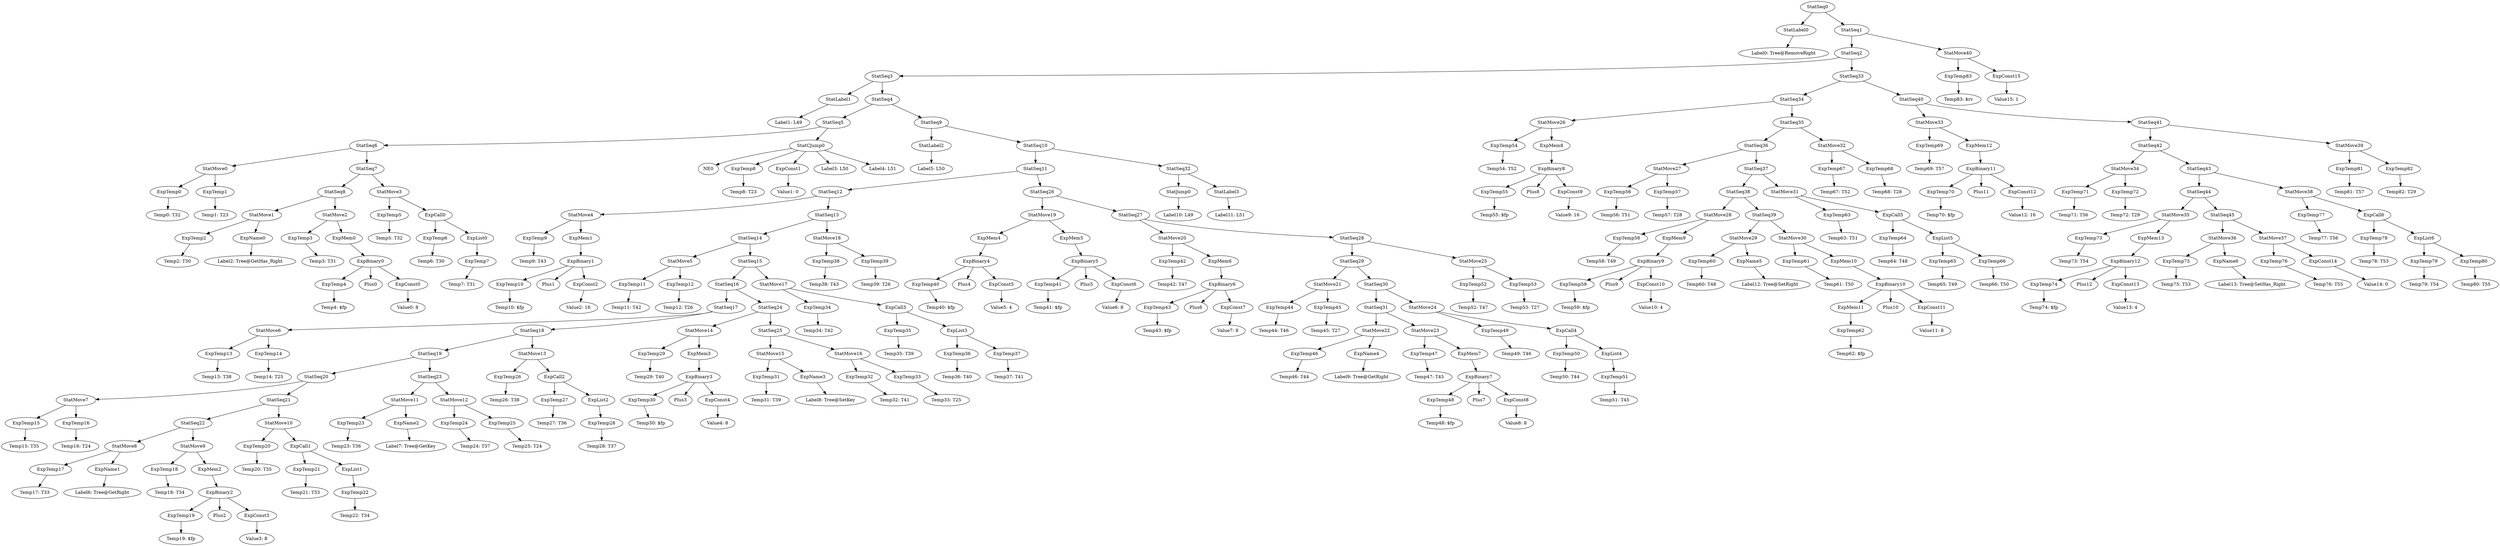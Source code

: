 digraph {
	ordering = out;
	ExpConst15 -> "Value15: 1";
	ExpTemp83 -> "Temp83: $rv";
	ExpTemp82 -> "Temp82: T29";
	ExpTemp79 -> "Temp79: T54";
	ExpCall6 -> ExpTemp78;
	ExpCall6 -> ExpList6;
	StatMove37 -> ExpTemp76;
	StatMove37 -> ExpConst14;
	StatSeq45 -> StatMove36;
	StatSeq45 -> StatMove37;
	StatSeq43 -> StatSeq44;
	StatSeq43 -> StatMove38;
	StatMove36 -> ExpTemp75;
	StatMove36 -> ExpName6;
	ExpTemp75 -> "Temp75: T53";
	StatMove35 -> ExpTemp73;
	StatMove35 -> ExpMem13;
	ExpTemp73 -> "Temp73: T54";
	ExpTemp71 -> "Temp71: T56";
	StatSeq40 -> StatMove33;
	StatSeq40 -> StatSeq41;
	ExpMem12 -> ExpBinary11;
	ExpConst12 -> "Value12: 16";
	ExpBinary11 -> ExpTemp70;
	ExpBinary11 -> Plus11;
	ExpBinary11 -> ExpConst12;
	ExpTemp70 -> "Temp70: $fp";
	StatMove33 -> ExpTemp69;
	StatMove33 -> ExpMem12;
	ExpTemp68 -> "Temp68: T28";
	ExpList6 -> ExpTemp79;
	ExpList6 -> ExpTemp80;
	ExpName3 -> "Label8: Tree@SetKey";
	StatMove28 -> ExpTemp58;
	StatMove28 -> ExpMem9;
	ExpMem3 -> ExpBinary3;
	ExpConst4 -> "Value4: 8";
	ExpTemp29 -> "Temp29: T40";
	StatSeq16 -> StatSeq17;
	StatSeq16 -> StatSeq24;
	ExpTemp81 -> "Temp81: T57";
	StatSeq7 -> StatSeq8;
	StatSeq7 -> StatMove3;
	ExpList2 -> ExpTemp28;
	StatMove13 -> ExpTemp26;
	StatMove13 -> ExpCall2;
	StatSeq10 -> StatSeq11;
	StatSeq10 -> StatSeq32;
	ExpTemp26 -> "Temp26: T38";
	StatMove39 -> ExpTemp81;
	StatMove39 -> ExpTemp82;
	ExpTemp41 -> "Temp41: $fp";
	ExpTemp25 -> "Temp25: T24";
	ExpCall1 -> ExpTemp21;
	ExpCall1 -> ExpList1;
	StatSeq39 -> StatMove29;
	StatSeq39 -> StatMove30;
	ExpTemp20 -> "Temp20: T35";
	ExpTemp77 -> "Temp77: T56";
	ExpName0 -> "Label2: Tree@GetHas_Right";
	ExpConst8 -> "Value8: 8";
	StatSeq21 -> StatSeq22;
	StatSeq21 -> StatMove10;
	ExpTemp30 -> "Temp30: $fp";
	ExpTemp48 -> "Temp48: $fp";
	ExpConst3 -> "Value3: 8";
	ExpTemp17 -> "Temp17: T33";
	ExpTemp23 -> "Temp23: T36";
	StatSeq13 -> StatSeq14;
	StatSeq13 -> StatMove18;
	ExpTemp16 -> "Temp16: T24";
	ExpTemp72 -> "Temp72: T29";
	StatMove15 -> ExpTemp31;
	StatMove15 -> ExpName3;
	StatSeq41 -> StatSeq42;
	StatSeq41 -> StatMove39;
	StatSeq18 -> StatSeq19;
	StatSeq18 -> StatMove13;
	StatLabel3 -> "Label11: L51";
	ExpTemp11 -> "Temp11: T42";
	StatSeq31 -> StatMove22;
	StatSeq31 -> StatMove23;
	StatSeq0 -> StatLabel0;
	StatSeq0 -> StatSeq1;
	ExpTemp39 -> "Temp39: T26";
	ExpTemp1 -> "Temp1: T23";
	ExpList1 -> ExpTemp22;
	ExpBinary4 -> ExpTemp40;
	ExpBinary4 -> Plus4;
	ExpBinary4 -> ExpConst5;
	StatMove29 -> ExpTemp60;
	StatMove29 -> ExpName5;
	ExpTemp65 -> "Temp65: T49";
	ExpTemp15 -> "Temp15: T35";
	ExpTemp76 -> "Temp76: T55";
	ExpTemp14 -> "Temp14: T25";
	StatMove12 -> ExpTemp24;
	StatMove12 -> ExpTemp25;
	StatMove9 -> ExpTemp18;
	StatMove9 -> ExpMem2;
	StatMove4 -> ExpTemp9;
	StatMove4 -> ExpMem1;
	StatLabel2 -> "Label5: L50";
	StatMove5 -> ExpTemp11;
	StatMove5 -> ExpTemp12;
	ExpConst14 -> "Value14: 0";
	ExpConst9 -> "Value9: 16";
	ExpTemp22 -> "Temp22: T34";
	StatMove27 -> ExpTemp56;
	StatMove27 -> ExpTemp57;
	ExpConst0 -> "Value0: 8";
	StatMove38 -> ExpTemp77;
	StatMove38 -> ExpCall6;
	ExpBinary0 -> ExpTemp4;
	ExpBinary0 -> Plus0;
	ExpBinary0 -> ExpConst0;
	ExpTemp32 -> "Temp32: T41";
	ExpTemp33 -> "Temp33: T25";
	ExpTemp12 -> "Temp12: T26";
	ExpTemp35 -> "Temp35: T39";
	StatMove23 -> ExpTemp47;
	StatMove23 -> ExpMem7;
	StatSeq12 -> StatMove4;
	StatSeq12 -> StatSeq13;
	ExpTemp4 -> "Temp4: $fp";
	StatSeq8 -> StatMove1;
	StatSeq8 -> StatMove2;
	StatMove17 -> ExpTemp34;
	StatMove17 -> ExpCall3;
	ExpBinary2 -> ExpTemp19;
	ExpBinary2 -> Plus2;
	ExpBinary2 -> ExpConst3;
	ExpTemp74 -> "Temp74: $fp";
	StatLabel0 -> "Label0: Tree@RemoveRight";
	ExpTemp53 -> "Temp53: T27";
	ExpTemp19 -> "Temp19: $fp";
	StatSeq17 -> StatMove6;
	StatSeq17 -> StatSeq18;
	StatSeq1 -> StatSeq2;
	StatSeq1 -> StatMove40;
	StatSeq30 -> StatSeq31;
	StatSeq30 -> StatMove24;
	ExpName2 -> "Label7: Tree@GetKey";
	StatMove2 -> ExpTemp3;
	StatMove2 -> ExpMem0;
	ExpTemp54 -> "Temp54: T52";
	ExpTemp2 -> "Temp2: T30";
	ExpTemp51 -> "Temp51: T45";
	ExpTemp10 -> "Temp10: $fp";
	ExpMem10 -> ExpBinary10;
	StatMove7 -> ExpTemp15;
	StatMove7 -> ExpTemp16;
	ExpTemp7 -> "Temp7: T31";
	StatSeq3 -> StatLabel1;
	StatSeq3 -> StatSeq4;
	StatSeq32 -> StatJump0;
	StatSeq32 -> StatLabel3;
	ExpTemp28 -> "Temp28: T37";
	StatMove8 -> ExpTemp17;
	StatMove8 -> ExpName1;
	StatMove34 -> ExpTemp71;
	StatMove34 -> ExpTemp72;
	ExpTemp59 -> "Temp59: $fp";
	StatMove0 -> ExpTemp0;
	StatMove0 -> ExpTemp1;
	ExpName1 -> "Label6: Tree@GetRight";
	ExpMem13 -> ExpBinary12;
	StatSeq14 -> StatMove5;
	StatSeq14 -> StatSeq15;
	StatLabel1 -> "Label1: L49";
	ExpTemp27 -> "Temp27: T36";
	ExpList4 -> ExpTemp51;
	StatMove14 -> ExpTemp29;
	StatMove14 -> ExpMem3;
	StatSeq35 -> StatSeq36;
	StatSeq35 -> StatMove32;
	ExpCall0 -> ExpTemp6;
	ExpCall0 -> ExpList0;
	StatSeq9 -> StatLabel2;
	StatSeq9 -> StatSeq10;
	StatMove1 -> ExpTemp2;
	StatMove1 -> ExpName0;
	StatSeq5 -> StatSeq6;
	StatSeq5 -> StatCJump0;
	ExpTemp21 -> "Temp21: T33";
	ExpConst7 -> "Value7: 8";
	ExpTemp18 -> "Temp18: T34";
	ExpTemp8 -> "Temp8: T23";
	StatCJump0 -> NE0;
	StatCJump0 -> ExpTemp8;
	StatCJump0 -> ExpConst1;
	StatCJump0 -> "Label3: L50";
	StatCJump0 -> "Label4: L51";
	ExpList0 -> ExpTemp7;
	StatSeq23 -> StatMove11;
	StatSeq23 -> StatMove12;
	ExpTemp66 -> "Temp66: T50";
	ExpConst1 -> "Value1: 0";
	ExpTemp45 -> "Temp45: T27";
	StatMove3 -> ExpTemp5;
	StatMove3 -> ExpCall0;
	StatSeq25 -> StatMove15;
	StatSeq25 -> StatMove16;
	StatSeq22 -> StatMove8;
	StatSeq22 -> StatMove9;
	StatSeq19 -> StatSeq20;
	StatSeq19 -> StatSeq23;
	StatSeq20 -> StatMove7;
	StatSeq20 -> StatSeq21;
	StatSeq42 -> StatMove34;
	StatSeq42 -> StatSeq43;
	ExpMem2 -> ExpBinary2;
	StatSeq11 -> StatSeq12;
	StatSeq11 -> StatSeq26;
	StatMove30 -> ExpTemp61;
	StatMove30 -> ExpMem10;
	StatMove40 -> ExpTemp83;
	StatMove40 -> ExpConst15;
	ExpCall4 -> ExpTemp50;
	ExpCall4 -> ExpList4;
	ExpBinary1 -> ExpTemp10;
	ExpBinary1 -> Plus1;
	ExpBinary1 -> ExpConst2;
	ExpConst10 -> "Value10: 4";
	StatMove31 -> ExpTemp63;
	StatMove31 -> ExpCall5;
	ExpCall2 -> ExpTemp27;
	ExpCall2 -> ExpList2;
	ExpConst2 -> "Value2: 16";
	StatSeq24 -> StatMove14;
	StatSeq24 -> StatSeq25;
	ExpTemp50 -> "Temp50: T44";
	ExpTemp58 -> "Temp58: T49";
	ExpMem1 -> ExpBinary1;
	ExpTemp13 -> "Temp13: T38";
	ExpTemp3 -> "Temp3: T31";
	StatSeq37 -> StatSeq38;
	StatSeq37 -> StatMove31;
	ExpTemp6 -> "Temp6: T30";
	ExpBinary12 -> ExpTemp74;
	ExpBinary12 -> Plus12;
	ExpBinary12 -> ExpConst13;
	StatMove6 -> ExpTemp13;
	StatMove6 -> ExpTemp14;
	StatMove16 -> ExpTemp32;
	StatMove16 -> ExpTemp33;
	ExpTemp49 -> "Temp49: T46";
	StatSeq33 -> StatSeq34;
	StatSeq33 -> StatSeq40;
	StatSeq15 -> StatSeq16;
	StatSeq15 -> StatMove17;
	ExpTemp34 -> "Temp34: T42";
	ExpCall3 -> ExpTemp35;
	ExpCall3 -> ExpList3;
	ExpMem0 -> ExpBinary0;
	StatSeq4 -> StatSeq5;
	StatSeq4 -> StatSeq9;
	ExpTemp36 -> "Temp36: T40";
	ExpList3 -> ExpTemp36;
	ExpList3 -> ExpTemp37;
	ExpTemp69 -> "Temp69: T57";
	ExpTemp37 -> "Temp37: T41";
	ExpName6 -> "Label13: Tree@SetHas_Right";
	ExpTemp38 -> "Temp38: T43";
	StatMove18 -> ExpTemp38;
	StatMove18 -> ExpTemp39;
	StatSeq34 -> StatMove26;
	StatSeq34 -> StatSeq35;
	StatMove10 -> ExpTemp20;
	StatMove10 -> ExpCall1;
	ExpMem4 -> ExpBinary4;
	ExpTemp78 -> "Temp78: T53";
	ExpTemp43 -> "Temp43: $fp";
	ExpMem9 -> ExpBinary9;
	ExpConst6 -> "Value6: 8";
	StatSeq44 -> StatMove35;
	StatSeq44 -> StatSeq45;
	ExpMem5 -> ExpBinary5;
	ExpTemp42 -> "Temp42: T47";
	StatMove25 -> ExpTemp52;
	StatMove25 -> ExpTemp53;
	StatMove20 -> ExpTemp42;
	StatMove20 -> ExpMem6;
	ExpBinary6 -> ExpTemp43;
	ExpBinary6 -> Plus6;
	ExpBinary6 -> ExpConst7;
	StatMove24 -> ExpTemp49;
	StatMove24 -> ExpCall4;
	ExpMem6 -> ExpBinary6;
	ExpTemp9 -> "Temp9: T43";
	StatSeq27 -> StatMove20;
	StatSeq27 -> StatSeq28;
	StatMove11 -> ExpTemp23;
	StatMove11 -> ExpName2;
	ExpTemp44 -> "Temp44: T46";
	StatJump0 -> "Label10: L49";
	StatMove21 -> ExpTemp44;
	StatMove21 -> ExpTemp45;
	StatSeq29 -> StatMove21;
	StatSeq29 -> StatSeq30;
	ExpConst13 -> "Value13: 4";
	ExpMem7 -> ExpBinary7;
	ExpTemp46 -> "Temp46: T44";
	ExpTemp60 -> "Temp60: T48";
	ExpName4 -> "Label9: Tree@GetRight";
	ExpBinary5 -> ExpTemp41;
	ExpBinary5 -> Plus5;
	ExpBinary5 -> ExpConst6;
	ExpBinary7 -> ExpTemp48;
	ExpBinary7 -> Plus7;
	ExpBinary7 -> ExpConst8;
	ExpBinary9 -> ExpTemp59;
	ExpBinary9 -> Plus9;
	ExpBinary9 -> ExpConst10;
	StatSeq28 -> StatSeq29;
	StatSeq28 -> StatMove25;
	ExpTemp52 -> "Temp52: T47";
	StatSeq2 -> StatSeq3;
	StatSeq2 -> StatSeq33;
	ExpTemp55 -> "Temp55: $fp";
	ExpConst5 -> "Value5: 4";
	StatSeq26 -> StatMove19;
	StatSeq26 -> StatSeq27;
	ExpBinary8 -> ExpTemp55;
	ExpBinary8 -> Plus8;
	ExpBinary8 -> ExpConst9;
	StatSeq6 -> StatMove0;
	StatSeq6 -> StatSeq7;
	ExpMem8 -> ExpBinary8;
	ExpTemp56 -> "Temp56: T51";
	ExpBinary3 -> ExpTemp30;
	ExpBinary3 -> Plus3;
	ExpBinary3 -> ExpConst4;
	ExpTemp40 -> "Temp40: $fp";
	ExpTemp67 -> "Temp67: T52";
	ExpTemp5 -> "Temp5: T32";
	ExpTemp57 -> "Temp57: T28";
	ExpMem11 -> ExpTemp62;
	StatMove26 -> ExpTemp54;
	StatMove26 -> ExpMem8;
	StatSeq36 -> StatMove27;
	StatSeq36 -> StatSeq37;
	StatSeq38 -> StatMove28;
	StatSeq38 -> StatSeq39;
	ExpTemp24 -> "Temp24: T37";
	ExpTemp31 -> "Temp31: T39";
	ExpList5 -> ExpTemp65;
	ExpList5 -> ExpTemp66;
	ExpName5 -> "Label12: Tree@SetRight";
	StatMove19 -> ExpMem4;
	StatMove19 -> ExpMem5;
	ExpTemp0 -> "Temp0: T32";
	ExpTemp61 -> "Temp61: T50";
	ExpTemp62 -> "Temp62: $fp";
	ExpBinary10 -> ExpMem11;
	ExpBinary10 -> Plus10;
	ExpBinary10 -> ExpConst11;
	ExpTemp47 -> "Temp47: T45";
	ExpConst11 -> "Value11: 8";
	ExpTemp63 -> "Temp63: T51";
	ExpTemp64 -> "Temp64: T48";
	ExpCall5 -> ExpTemp64;
	ExpCall5 -> ExpList5;
	ExpTemp80 -> "Temp80: T55";
	StatMove22 -> ExpTemp46;
	StatMove22 -> ExpName4;
	StatMove32 -> ExpTemp67;
	StatMove32 -> ExpTemp68;
}

